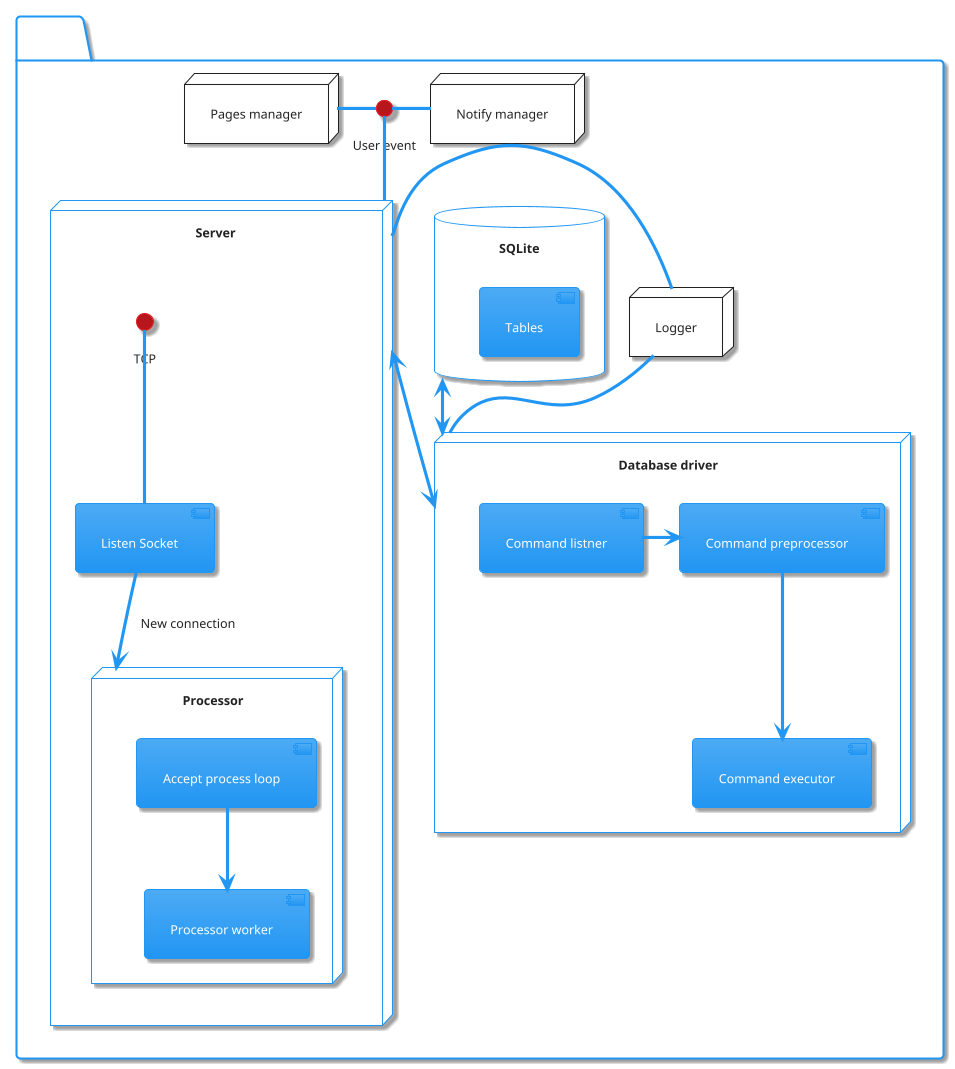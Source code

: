 @startuml
!theme materia


package Server {

interface "User event" as uEvent

database "SQLite" {
top to bottom direction
[Tables]
}

node "Pages manager" as pageman {
}

node "Notify manager" as notman {
}

node "Logger" as logger

uEvent -right- notman
uEvent -left- pageman

node "Database driver" as driver {
[Command listner] -> [Command preprocessor]
[Command preprocessor] -down-> [Command executor]
}

node "Server " as server {
TCP -down- [Listen Socket]

node "Processor" {
[Accept process loop] -down-> [Processor worker]
}

[Listen Socket] -down-> Processor: "New connection"
}

SQLite <-down-> driver
server <-down-> driver

uEvent -down- server

logger - driver
logger - server

}
@enduml